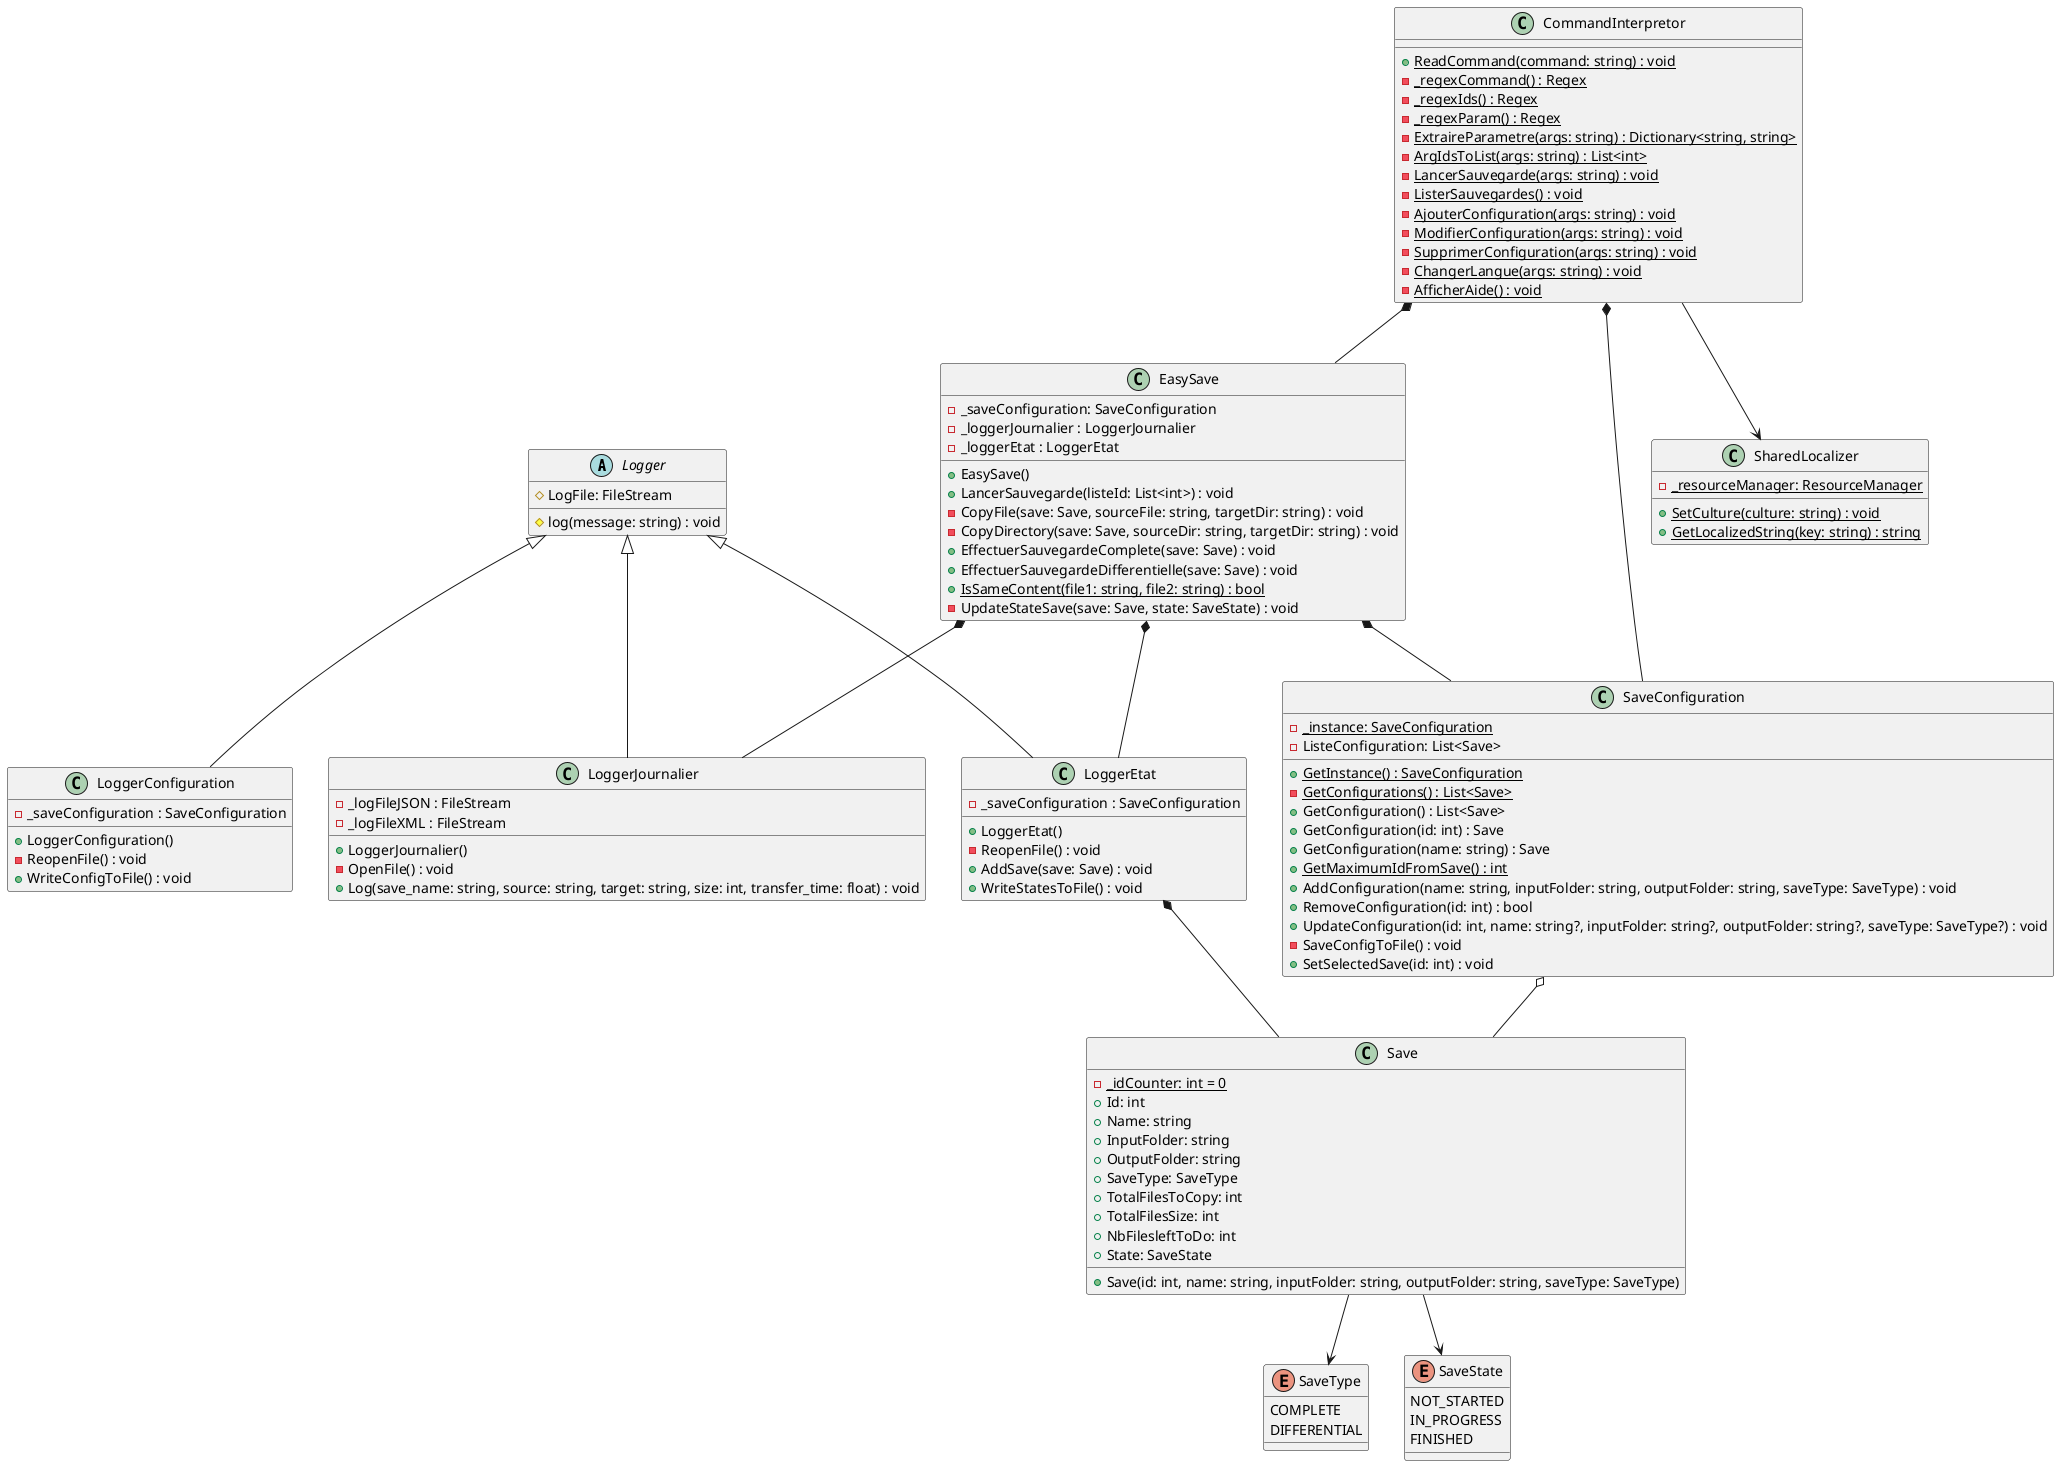@startuml Diagramme de classe
abstract class Logger {
    #LogFile: FileStream
    #log(message: string) : void
}

Logger <|-- LoggerJournalier
class LoggerJournalier {
	-_logFileJSON : FileStream
	-_logFileXML : FileStream
    +LoggerJournalier()
	-OpenFile() : void
    +Log(save_name: string, source: string, target: string, size: int, transfer_time: float) : void
}

Logger <|-- LoggerEtat
LoggerEtat *-- Save
class LoggerEtat {
    -_saveConfiguration : SaveConfiguration
    +LoggerEtat()
	-ReopenFile() : void
    +AddSave(save: Save) : void
    +WriteStatesToFile() : void
}

Logger <|-- LoggerConfiguration 
class LoggerConfiguration {
	-_saveConfiguration : SaveConfiguration
	+LoggerConfiguration()
	-ReopenFile() : void
	+WriteConfigToFile() : void
}

EasySave *-- SaveConfiguration
EasySave *-- LoggerJournalier
EasySave *-- LoggerEtat
class EasySave {
    -_saveConfiguration: SaveConfiguration
	-_loggerJournalier : LoggerJournalier
	-_loggerEtat : LoggerEtat
    +EasySave()
    +LancerSauvegarde(listeId: List<int>) : void
	-CopyFile(save: Save, sourceFile: string, targetDir: string) : void
    -CopyDirectory(save: Save, sourceDir: string, targetDir: string) : void
    +EffectuerSauvegardeComplete(save: Save) : void
    +EffectuerSauvegardeDifferentielle(save: Save) : void
    {static}+IsSameContent(file1: string, file2: string) : bool
	-UpdateStateSave(save: Save, state: SaveState) : void
}

SaveConfiguration o-- Save
class SaveConfiguration {
	{static}-_instance: SaveConfiguration
	-ListeConfiguration: List<Save>
	{static}+GetInstance() : SaveConfiguration
	{static}-GetConfigurations() : List<Save>
	+GetConfiguration() : List<Save>
	+GetConfiguration(id: int) : Save
	+GetConfiguration(name: string) : Save
	{static}+GetMaximumIdFromSave() : int
	+AddConfiguration(name: string, inputFolder: string, outputFolder: string, saveType: SaveType) : void
	+RemoveConfiguration(id: int) : bool
	+UpdateConfiguration(id: int, name: string?, inputFolder: string?, outputFolder: string?, saveType: SaveType?) : void
	-SaveConfigToFile() : void
	+SetSelectedSave(id: int) : void
}

enum SaveType {
  COMPLETE
  DIFFERENTIAL
}

enum SaveState {
  NOT_STARTED
  IN_PROGRESS
  FINISHED
}

Save --> SaveType
Save --> SaveState
class Save {
	{static}-_idCounter: int = 0
	+Id: int
	+Name: string
	+InputFolder: string
	+OutputFolder: string
	+SaveType: SaveType
	+TotalFilesToCopy: int
	+TotalFilesSize: int
	+NbFilesleftToDo: int
	+State: SaveState
	+Save(id: int, name: string, inputFolder: string, outputFolder: string, saveType: SaveType)

}

class SharedLocalizer {
	{static}-_resourceManager: ResourceManager
	{static}+SetCulture(culture: string) : void
	{static}+GetLocalizedString(key: string) : string
}

CommandInterpretor --> SharedLocalizer
CommandInterpretor *-- SaveConfiguration
CommandInterpretor *-- EasySave
class CommandInterpretor {
	{static}+ReadCommand(command: string) : void
	{static}-_regexCommand() : Regex
	{static}-_regexIds() : Regex
	{static}-_regexParam() : Regex
	{static}-ExtraireParametre(args: string) : Dictionary<string, string>
	{static}-ArgIdsToList(args: string) : List<int>
	{static}-LancerSauvegarde(args: string) : void
	{static}-ListerSauvegardes() : void
	{static}-AjouterConfiguration(args: string) : void
	{static}-ModifierConfiguration(args: string) : void
	{static}-SupprimerConfiguration(args: string) : void
	{static}-ChangerLangue(args: string) : void
	{static}-AfficherAide() : void
}
@enduml